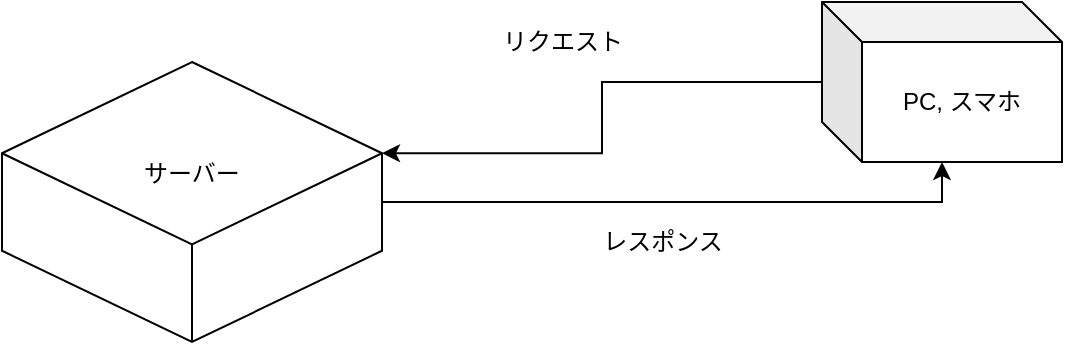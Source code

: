 <mxfile version="14.4.3" type="device"><diagram id="7sgS7jHofL_RU7UNAI0V" name="Page-1"><mxGraphModel dx="716" dy="417" grid="1" gridSize="10" guides="1" tooltips="1" connect="1" arrows="1" fold="1" page="1" pageScale="1" pageWidth="1200" pageHeight="1600" math="0" shadow="0"><root><mxCell id="0"/><mxCell id="1" parent="0"/><mxCell id="FVSxaufgcs7LjhW4yoIr-14" style="edgeStyle=orthogonalEdgeStyle;rounded=0;orthogonalLoop=1;jettySize=auto;html=1;entryX=0;entryY=0;entryDx=190;entryDy=45.615;entryPerimeter=0;" edge="1" parent="1" source="FVSxaufgcs7LjhW4yoIr-10" target="FVSxaufgcs7LjhW4yoIr-11"><mxGeometry relative="1" as="geometry"><mxPoint x="300" y="260" as="targetPoint"/></mxGeometry></mxCell><mxCell id="FVSxaufgcs7LjhW4yoIr-10" value="PC, スマホ" style="shape=cube;whiteSpace=wrap;html=1;boundedLbl=1;backgroundOutline=1;darkOpacity=0.05;darkOpacity2=0.1;" vertex="1" parent="1"><mxGeometry x="480" y="130" width="120" height="80" as="geometry"/></mxCell><mxCell id="FVSxaufgcs7LjhW4yoIr-15" style="edgeStyle=orthogonalEdgeStyle;rounded=0;orthogonalLoop=1;jettySize=auto;html=1;" edge="1" parent="1" source="FVSxaufgcs7LjhW4yoIr-11" target="FVSxaufgcs7LjhW4yoIr-10"><mxGeometry relative="1" as="geometry"><mxPoint x="540" y="240" as="targetPoint"/><Array as="points"><mxPoint x="540" y="230"/></Array></mxGeometry></mxCell><mxCell id="FVSxaufgcs7LjhW4yoIr-11" value="サーバー&lt;br&gt;&lt;br&gt;&lt;br&gt;" style="whiteSpace=wrap;html=1;shape=mxgraph.basic.isocube;isoAngle=15;" vertex="1" parent="1"><mxGeometry x="70" y="160" width="190" height="140" as="geometry"/></mxCell><mxCell id="FVSxaufgcs7LjhW4yoIr-16" value="リクエスト" style="text;html=1;resizable=0;autosize=1;align=center;verticalAlign=middle;points=[];fillColor=none;strokeColor=none;rounded=0;" vertex="1" parent="1"><mxGeometry x="310" y="140" width="80" height="20" as="geometry"/></mxCell><mxCell id="FVSxaufgcs7LjhW4yoIr-17" value="レスポンス" style="text;html=1;align=center;verticalAlign=middle;resizable=0;points=[];autosize=1;" vertex="1" parent="1"><mxGeometry x="360" y="240" width="80" height="20" as="geometry"/></mxCell></root></mxGraphModel></diagram></mxfile>